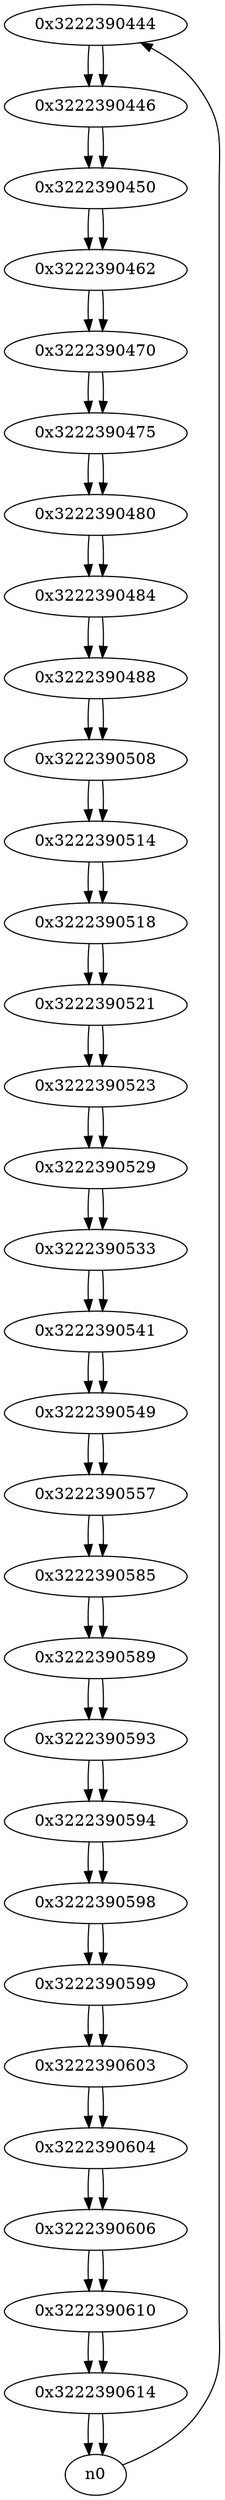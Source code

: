 digraph G{
/* nodes */
  n1 [label="0x3222390444"]
  n2 [label="0x3222390446"]
  n3 [label="0x3222390450"]
  n4 [label="0x3222390462"]
  n5 [label="0x3222390470"]
  n6 [label="0x3222390475"]
  n7 [label="0x3222390480"]
  n8 [label="0x3222390484"]
  n9 [label="0x3222390488"]
  n10 [label="0x3222390508"]
  n11 [label="0x3222390514"]
  n12 [label="0x3222390518"]
  n13 [label="0x3222390521"]
  n14 [label="0x3222390523"]
  n15 [label="0x3222390529"]
  n16 [label="0x3222390533"]
  n17 [label="0x3222390541"]
  n18 [label="0x3222390549"]
  n19 [label="0x3222390557"]
  n20 [label="0x3222390585"]
  n21 [label="0x3222390589"]
  n22 [label="0x3222390593"]
  n23 [label="0x3222390594"]
  n24 [label="0x3222390598"]
  n25 [label="0x3222390599"]
  n26 [label="0x3222390603"]
  n27 [label="0x3222390604"]
  n28 [label="0x3222390606"]
  n29 [label="0x3222390610"]
  n30 [label="0x3222390614"]
/* edges */
n1 -> n2;
n0 -> n1;
n2 -> n3;
n1 -> n2;
n3 -> n4;
n2 -> n3;
n4 -> n5;
n3 -> n4;
n5 -> n6;
n4 -> n5;
n6 -> n7;
n5 -> n6;
n7 -> n8;
n6 -> n7;
n8 -> n9;
n7 -> n8;
n9 -> n10;
n8 -> n9;
n10 -> n11;
n9 -> n10;
n11 -> n12;
n10 -> n11;
n12 -> n13;
n11 -> n12;
n13 -> n14;
n12 -> n13;
n14 -> n15;
n13 -> n14;
n15 -> n16;
n14 -> n15;
n16 -> n17;
n15 -> n16;
n17 -> n18;
n16 -> n17;
n18 -> n19;
n17 -> n18;
n19 -> n20;
n18 -> n19;
n20 -> n21;
n19 -> n20;
n21 -> n22;
n20 -> n21;
n22 -> n23;
n21 -> n22;
n23 -> n24;
n22 -> n23;
n24 -> n25;
n23 -> n24;
n25 -> n26;
n24 -> n25;
n26 -> n27;
n25 -> n26;
n27 -> n28;
n26 -> n27;
n28 -> n29;
n27 -> n28;
n29 -> n30;
n28 -> n29;
n30 -> n0;
n30 -> n0;
n29 -> n30;
}
